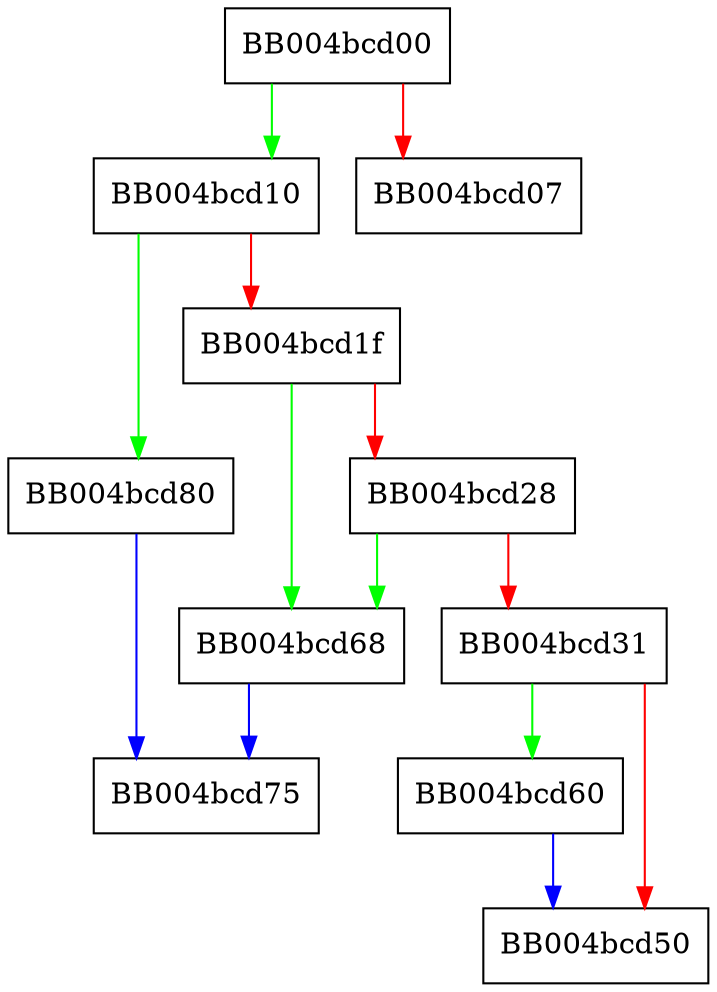 digraph ossl_sframe_list_lock_head {
  node [shape="box"];
  graph [splines=ortho];
  BB004bcd00 -> BB004bcd10 [color="green"];
  BB004bcd00 -> BB004bcd07 [color="red"];
  BB004bcd10 -> BB004bcd80 [color="green"];
  BB004bcd10 -> BB004bcd1f [color="red"];
  BB004bcd1f -> BB004bcd68 [color="green"];
  BB004bcd1f -> BB004bcd28 [color="red"];
  BB004bcd28 -> BB004bcd68 [color="green"];
  BB004bcd28 -> BB004bcd31 [color="red"];
  BB004bcd31 -> BB004bcd60 [color="green"];
  BB004bcd31 -> BB004bcd50 [color="red"];
  BB004bcd60 -> BB004bcd50 [color="blue"];
  BB004bcd68 -> BB004bcd75 [color="blue"];
  BB004bcd80 -> BB004bcd75 [color="blue"];
}